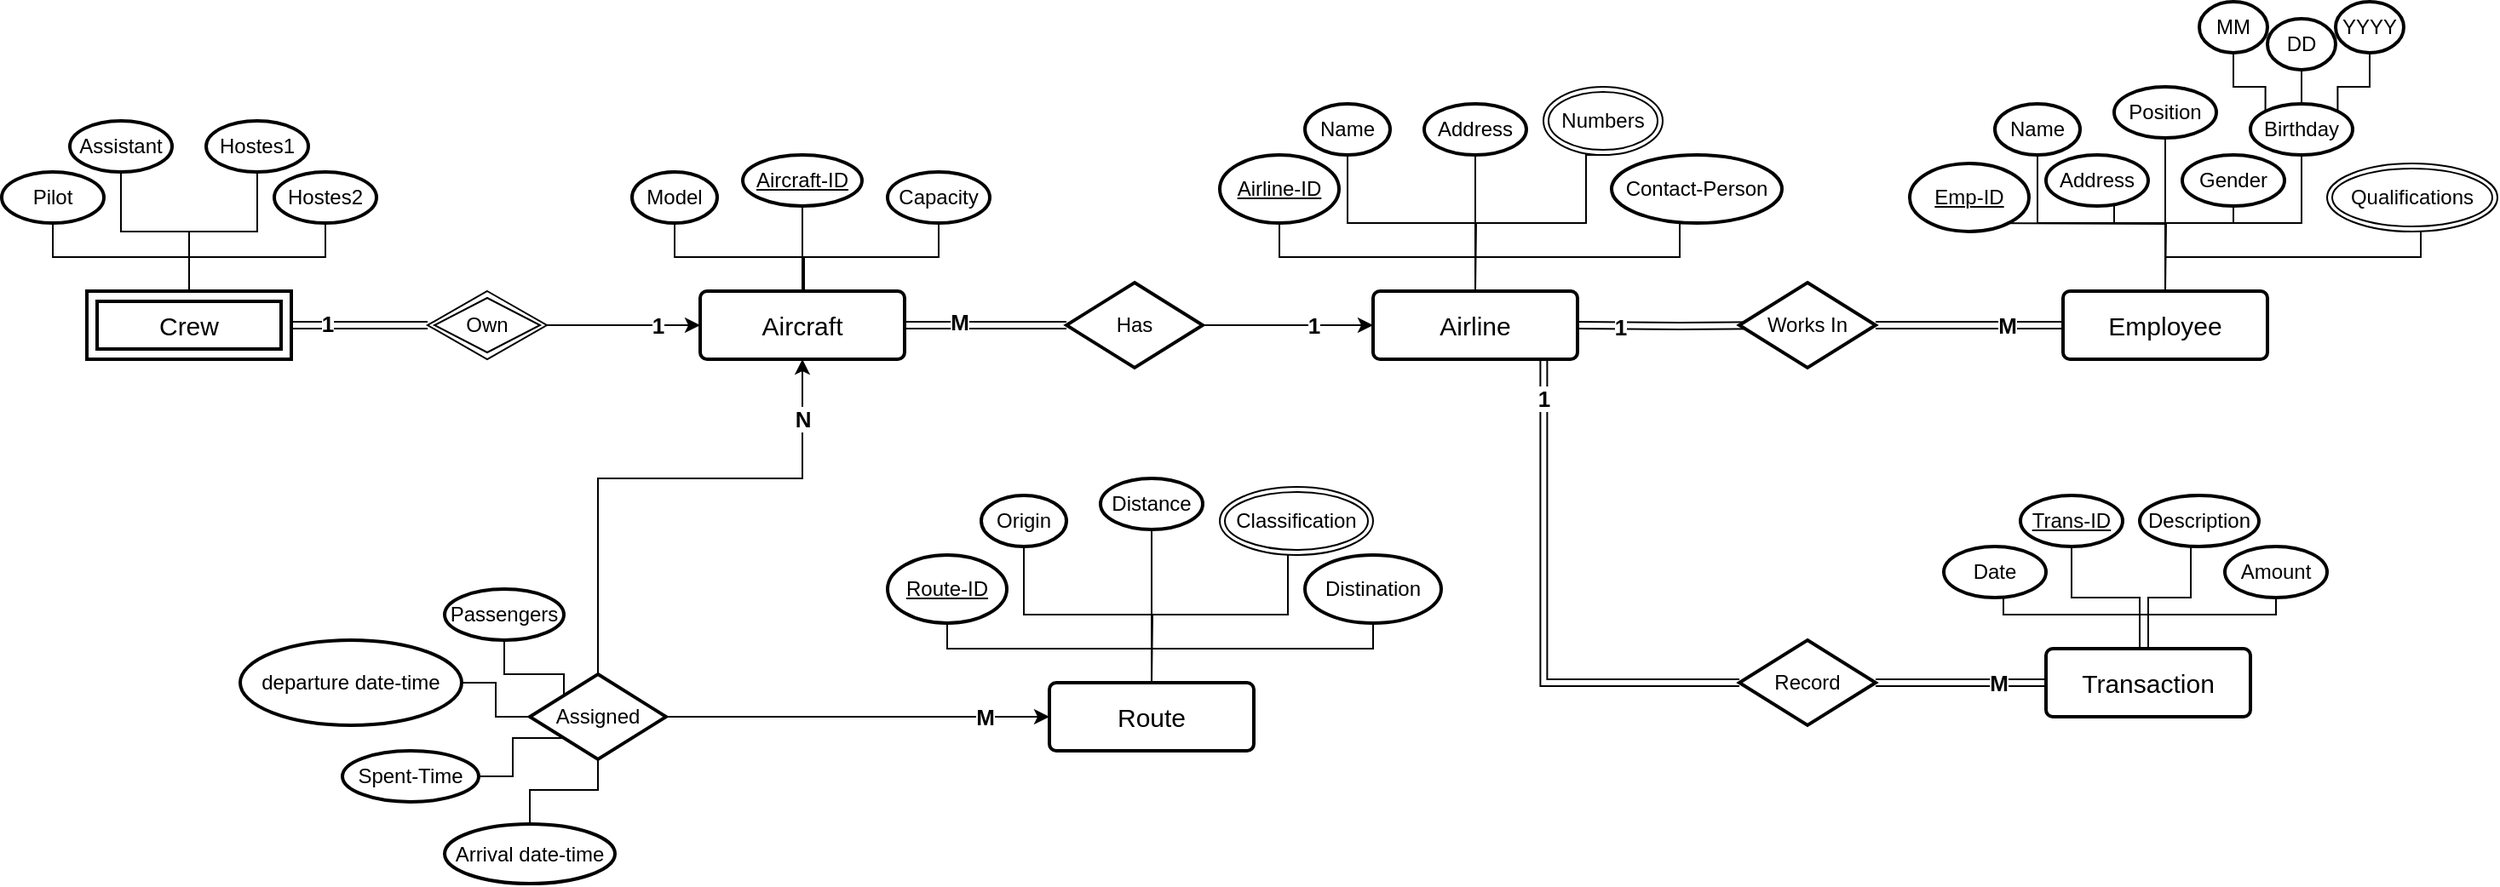 <mxfile version="27.0.9">
  <diagram name="Page-1" id="5sTz30wpBOryBaA_3mz-">
    <mxGraphModel dx="3030" dy="1428" grid="1" gridSize="10" guides="1" tooltips="1" connect="1" arrows="1" fold="1" page="1" pageScale="1" pageWidth="850" pageHeight="1100" math="0" shadow="0">
      <root>
        <mxCell id="0" />
        <mxCell id="1" parent="0" />
        <mxCell id="8rLd1wxn6OlxTt_jbVe9-2" value="&lt;font style=&quot;font-size: 15px;&quot;&gt;Airline&lt;/font&gt;" style="rounded=1;arcSize=10;whiteSpace=wrap;html=1;align=center;strokeWidth=2;" parent="1" vertex="1">
          <mxGeometry x="245" y="220" width="120" height="40" as="geometry" />
        </mxCell>
        <mxCell id="8rLd1wxn6OlxTt_jbVe9-12" style="edgeStyle=orthogonalEdgeStyle;rounded=0;orthogonalLoop=1;jettySize=auto;html=1;entryX=0.5;entryY=0;entryDx=0;entryDy=0;endArrow=none;startFill=0;exitX=0.5;exitY=1;exitDx=0;exitDy=0;" parent="1" source="8rLd1wxn6OlxTt_jbVe9-11" target="8rLd1wxn6OlxTt_jbVe9-2" edge="1">
          <mxGeometry relative="1" as="geometry" />
        </mxCell>
        <mxCell id="8rLd1wxn6OlxTt_jbVe9-11" value="&lt;u&gt;Airline-ID&lt;/u&gt;" style="ellipse;whiteSpace=wrap;html=1;align=center;strokeWidth=2;" parent="1" vertex="1">
          <mxGeometry x="155" y="140" width="70" height="40" as="geometry" />
        </mxCell>
        <mxCell id="8rLd1wxn6OlxTt_jbVe9-14" style="edgeStyle=orthogonalEdgeStyle;rounded=0;orthogonalLoop=1;jettySize=auto;html=1;endArrow=none;startFill=0;exitX=0.5;exitY=1;exitDx=0;exitDy=0;" parent="1" source="8rLd1wxn6OlxTt_jbVe9-13" edge="1">
          <mxGeometry relative="1" as="geometry">
            <mxPoint x="305.0" y="220" as="targetPoint" />
          </mxGeometry>
        </mxCell>
        <mxCell id="8rLd1wxn6OlxTt_jbVe9-13" value="Name" style="ellipse;whiteSpace=wrap;html=1;align=center;strokeWidth=2;" parent="1" vertex="1">
          <mxGeometry x="205" y="110" width="50" height="30" as="geometry" />
        </mxCell>
        <mxCell id="8rLd1wxn6OlxTt_jbVe9-17" style="edgeStyle=orthogonalEdgeStyle;rounded=0;orthogonalLoop=1;jettySize=auto;html=1;entryX=0.5;entryY=0;entryDx=0;entryDy=0;endArrow=none;startFill=0;" parent="1" source="8rLd1wxn6OlxTt_jbVe9-16" target="8rLd1wxn6OlxTt_jbVe9-2" edge="1">
          <mxGeometry relative="1" as="geometry" />
        </mxCell>
        <mxCell id="8rLd1wxn6OlxTt_jbVe9-16" value="Address" style="ellipse;whiteSpace=wrap;html=1;align=center;strokeWidth=2;" parent="1" vertex="1">
          <mxGeometry x="275" y="110" width="60" height="30" as="geometry" />
        </mxCell>
        <mxCell id="8rLd1wxn6OlxTt_jbVe9-19" style="edgeStyle=orthogonalEdgeStyle;rounded=0;orthogonalLoop=1;jettySize=auto;html=1;endArrow=none;startFill=0;exitX=0.5;exitY=1;exitDx=0;exitDy=0;" parent="1" source="8rLd1wxn6OlxTt_jbVe9-18" target="8rLd1wxn6OlxTt_jbVe9-2" edge="1">
          <mxGeometry relative="1" as="geometry">
            <Array as="points">
              <mxPoint x="425" y="200" />
              <mxPoint x="305" y="200" />
            </Array>
          </mxGeometry>
        </mxCell>
        <mxCell id="8rLd1wxn6OlxTt_jbVe9-18" value="Contact-Person" style="ellipse;whiteSpace=wrap;html=1;align=center;strokeWidth=2;" parent="1" vertex="1">
          <mxGeometry x="385" y="140" width="100" height="40" as="geometry" />
        </mxCell>
        <mxCell id="8rLd1wxn6OlxTt_jbVe9-21" style="edgeStyle=orthogonalEdgeStyle;rounded=0;orthogonalLoop=1;jettySize=auto;html=1;entryX=0.5;entryY=0;entryDx=0;entryDy=0;endArrow=none;startFill=0;exitX=0.5;exitY=1;exitDx=0;exitDy=0;" parent="1" source="8rLd1wxn6OlxTt_jbVe9-22" target="8rLd1wxn6OlxTt_jbVe9-2" edge="1">
          <mxGeometry relative="1" as="geometry">
            <mxPoint x="365.0" y="137" as="sourcePoint" />
            <Array as="points">
              <mxPoint x="370" y="180" />
              <mxPoint x="305" y="180" />
            </Array>
          </mxGeometry>
        </mxCell>
        <mxCell id="8rLd1wxn6OlxTt_jbVe9-22" value="Numbers" style="ellipse;shape=doubleEllipse;margin=3;whiteSpace=wrap;html=1;align=center;" parent="1" vertex="1">
          <mxGeometry x="345" y="100" width="70" height="40" as="geometry" />
        </mxCell>
        <mxCell id="8rLd1wxn6OlxTt_jbVe9-23" value="&lt;font style=&quot;font-size: 15px;&quot;&gt;Employee&lt;/font&gt;" style="rounded=1;arcSize=10;whiteSpace=wrap;html=1;align=center;strokeWidth=2;" parent="1" vertex="1">
          <mxGeometry x="650" y="220" width="120" height="40" as="geometry" />
        </mxCell>
        <mxCell id="8rLd1wxn6OlxTt_jbVe9-24" style="edgeStyle=orthogonalEdgeStyle;rounded=0;orthogonalLoop=1;jettySize=auto;html=1;entryX=0.5;entryY=0;entryDx=0;entryDy=0;endArrow=none;startFill=0;exitX=0.5;exitY=1;exitDx=0;exitDy=0;" parent="1" target="8rLd1wxn6OlxTt_jbVe9-23" edge="1">
          <mxGeometry relative="1" as="geometry">
            <mxPoint x="595" y="180" as="sourcePoint" />
          </mxGeometry>
        </mxCell>
        <mxCell id="8rLd1wxn6OlxTt_jbVe9-25" value="&lt;u&gt;Emp-ID&lt;/u&gt;" style="ellipse;whiteSpace=wrap;html=1;align=center;strokeWidth=2;" parent="1" vertex="1">
          <mxGeometry x="560" y="145" width="70" height="40" as="geometry" />
        </mxCell>
        <mxCell id="8rLd1wxn6OlxTt_jbVe9-26" style="edgeStyle=orthogonalEdgeStyle;rounded=0;orthogonalLoop=1;jettySize=auto;html=1;endArrow=none;startFill=0;exitX=0.5;exitY=1;exitDx=0;exitDy=0;" parent="1" source="8rLd1wxn6OlxTt_jbVe9-27" edge="1">
          <mxGeometry relative="1" as="geometry">
            <mxPoint x="710.0" y="220" as="targetPoint" />
          </mxGeometry>
        </mxCell>
        <mxCell id="8rLd1wxn6OlxTt_jbVe9-27" value="Name" style="ellipse;whiteSpace=wrap;html=1;align=center;strokeWidth=2;" parent="1" vertex="1">
          <mxGeometry x="610" y="110" width="50" height="30" as="geometry" />
        </mxCell>
        <mxCell id="8rLd1wxn6OlxTt_jbVe9-28" style="edgeStyle=orthogonalEdgeStyle;rounded=0;orthogonalLoop=1;jettySize=auto;html=1;entryX=0.5;entryY=0;entryDx=0;entryDy=0;endArrow=none;startFill=0;" parent="1" source="8rLd1wxn6OlxTt_jbVe9-29" target="8rLd1wxn6OlxTt_jbVe9-23" edge="1">
          <mxGeometry relative="1" as="geometry">
            <Array as="points">
              <mxPoint x="680" y="180" />
              <mxPoint x="710" y="180" />
            </Array>
          </mxGeometry>
        </mxCell>
        <mxCell id="8rLd1wxn6OlxTt_jbVe9-29" value="Address" style="ellipse;whiteSpace=wrap;html=1;align=center;strokeWidth=2;" parent="1" vertex="1">
          <mxGeometry x="640" y="140" width="60" height="30" as="geometry" />
        </mxCell>
        <mxCell id="8rLd1wxn6OlxTt_jbVe9-30" style="edgeStyle=orthogonalEdgeStyle;rounded=0;orthogonalLoop=1;jettySize=auto;html=1;endArrow=none;startFill=0;exitX=0.5;exitY=1;exitDx=0;exitDy=0;" parent="1" target="8rLd1wxn6OlxTt_jbVe9-23" edge="1">
          <mxGeometry relative="1" as="geometry">
            <Array as="points">
              <mxPoint x="860" y="200" />
              <mxPoint x="710" y="200" />
            </Array>
            <mxPoint x="850" y="180" as="sourcePoint" />
          </mxGeometry>
        </mxCell>
        <mxCell id="8rLd1wxn6OlxTt_jbVe9-32" style="edgeStyle=orthogonalEdgeStyle;rounded=0;orthogonalLoop=1;jettySize=auto;html=1;entryX=0.5;entryY=0;entryDx=0;entryDy=0;endArrow=none;startFill=0;exitX=0.5;exitY=1;exitDx=0;exitDy=0;" parent="1" source="8rLd1wxn6OlxTt_jbVe9-39" target="8rLd1wxn6OlxTt_jbVe9-23" edge="1">
          <mxGeometry relative="1" as="geometry">
            <mxPoint x="805" y="140" as="sourcePoint" />
            <Array as="points">
              <mxPoint x="790" y="180" />
              <mxPoint x="710" y="180" />
            </Array>
          </mxGeometry>
        </mxCell>
        <mxCell id="8rLd1wxn6OlxTt_jbVe9-38" style="edgeStyle=orthogonalEdgeStyle;rounded=0;orthogonalLoop=1;jettySize=auto;html=1;entryX=0.5;entryY=0;entryDx=0;entryDy=0;endArrow=none;startFill=0;" parent="1" source="8rLd1wxn6OlxTt_jbVe9-36" target="8rLd1wxn6OlxTt_jbVe9-23" edge="1">
          <mxGeometry relative="1" as="geometry">
            <Array as="points">
              <mxPoint x="750" y="180" />
              <mxPoint x="710" y="180" />
            </Array>
          </mxGeometry>
        </mxCell>
        <mxCell id="8rLd1wxn6OlxTt_jbVe9-36" value="Gender" style="ellipse;whiteSpace=wrap;html=1;align=center;strokeWidth=2;" parent="1" vertex="1">
          <mxGeometry x="720" y="140" width="60" height="30" as="geometry" />
        </mxCell>
        <mxCell id="8rLd1wxn6OlxTt_jbVe9-39" value="Birthday" style="ellipse;whiteSpace=wrap;html=1;align=center;strokeWidth=2;" parent="1" vertex="1">
          <mxGeometry x="760" y="110" width="60" height="30" as="geometry" />
        </mxCell>
        <mxCell id="8rLd1wxn6OlxTt_jbVe9-41" style="edgeStyle=orthogonalEdgeStyle;rounded=0;orthogonalLoop=1;jettySize=auto;html=1;entryX=0.5;entryY=0;entryDx=0;entryDy=0;endArrow=none;startFill=0;" parent="1" source="8rLd1wxn6OlxTt_jbVe9-40" target="8rLd1wxn6OlxTt_jbVe9-23" edge="1">
          <mxGeometry relative="1" as="geometry" />
        </mxCell>
        <mxCell id="8rLd1wxn6OlxTt_jbVe9-40" value="Position" style="ellipse;whiteSpace=wrap;html=1;align=center;strokeWidth=2;" parent="1" vertex="1">
          <mxGeometry x="680" y="100" width="60" height="30" as="geometry" />
        </mxCell>
        <mxCell id="8rLd1wxn6OlxTt_jbVe9-48" style="edgeStyle=orthogonalEdgeStyle;rounded=0;orthogonalLoop=1;jettySize=auto;html=1;endArrow=none;startFill=0;entryX=0.5;entryY=0;entryDx=0;entryDy=0;" parent="1" source="8rLd1wxn6OlxTt_jbVe9-43" target="8rLd1wxn6OlxTt_jbVe9-39" edge="1">
          <mxGeometry relative="1" as="geometry">
            <mxPoint x="790" y="100" as="targetPoint" />
          </mxGeometry>
        </mxCell>
        <mxCell id="8rLd1wxn6OlxTt_jbVe9-43" value="DD" style="ellipse;whiteSpace=wrap;html=1;align=center;strokeWidth=2;" parent="1" vertex="1">
          <mxGeometry x="770" y="60" width="40" height="30" as="geometry" />
        </mxCell>
        <mxCell id="8rLd1wxn6OlxTt_jbVe9-47" style="edgeStyle=orthogonalEdgeStyle;rounded=0;orthogonalLoop=1;jettySize=auto;html=1;entryX=0;entryY=0;entryDx=0;entryDy=0;endArrow=none;startFill=0;" parent="1" source="8rLd1wxn6OlxTt_jbVe9-44" target="8rLd1wxn6OlxTt_jbVe9-39" edge="1">
          <mxGeometry relative="1" as="geometry" />
        </mxCell>
        <mxCell id="8rLd1wxn6OlxTt_jbVe9-44" value="MM" style="ellipse;whiteSpace=wrap;html=1;align=center;strokeWidth=2;" parent="1" vertex="1">
          <mxGeometry x="730" y="50" width="40" height="30" as="geometry" />
        </mxCell>
        <mxCell id="8rLd1wxn6OlxTt_jbVe9-49" style="edgeStyle=orthogonalEdgeStyle;rounded=0;orthogonalLoop=1;jettySize=auto;html=1;entryX=1;entryY=0;entryDx=0;entryDy=0;endArrow=none;startFill=0;" parent="1" source="8rLd1wxn6OlxTt_jbVe9-45" target="8rLd1wxn6OlxTt_jbVe9-39" edge="1">
          <mxGeometry relative="1" as="geometry" />
        </mxCell>
        <mxCell id="8rLd1wxn6OlxTt_jbVe9-45" value="YYYY" style="ellipse;whiteSpace=wrap;html=1;align=center;strokeWidth=2;" parent="1" vertex="1">
          <mxGeometry x="810" y="50" width="40" height="30" as="geometry" />
        </mxCell>
        <mxCell id="8rLd1wxn6OlxTt_jbVe9-50" value="&lt;font style=&quot;font-size: 15px;&quot;&gt;Aircraft&lt;/font&gt;" style="rounded=1;arcSize=10;whiteSpace=wrap;html=1;align=center;strokeWidth=2;" parent="1" vertex="1">
          <mxGeometry x="-150" y="220" width="120" height="40" as="geometry" />
        </mxCell>
        <mxCell id="8rLd1wxn6OlxTt_jbVe9-53" style="edgeStyle=orthogonalEdgeStyle;rounded=0;orthogonalLoop=1;jettySize=auto;html=1;endArrow=none;startFill=0;exitX=0.5;exitY=1;exitDx=0;exitDy=0;" parent="1" source="8rLd1wxn6OlxTt_jbVe9-54" edge="1">
          <mxGeometry relative="1" as="geometry">
            <mxPoint x="-90.0" y="220" as="targetPoint" />
            <Array as="points">
              <mxPoint x="-165" y="200" />
              <mxPoint x="-89" y="200" />
              <mxPoint x="-89" y="220" />
            </Array>
          </mxGeometry>
        </mxCell>
        <mxCell id="8rLd1wxn6OlxTt_jbVe9-54" value="Model" style="ellipse;whiteSpace=wrap;html=1;align=center;strokeWidth=2;" parent="1" vertex="1">
          <mxGeometry x="-190" y="150" width="50" height="30" as="geometry" />
        </mxCell>
        <mxCell id="8rLd1wxn6OlxTt_jbVe9-55" style="edgeStyle=orthogonalEdgeStyle;rounded=0;orthogonalLoop=1;jettySize=auto;html=1;entryX=0.5;entryY=0;entryDx=0;entryDy=0;endArrow=none;startFill=0;" parent="1" source="8rLd1wxn6OlxTt_jbVe9-56" target="8rLd1wxn6OlxTt_jbVe9-50" edge="1">
          <mxGeometry relative="1" as="geometry" />
        </mxCell>
        <mxCell id="8rLd1wxn6OlxTt_jbVe9-56" value="&lt;u&gt;Aircraft-ID&lt;/u&gt;" style="ellipse;whiteSpace=wrap;html=1;align=center;strokeWidth=2;" parent="1" vertex="1">
          <mxGeometry x="-125" y="140" width="70" height="30" as="geometry" />
        </mxCell>
        <mxCell id="8rLd1wxn6OlxTt_jbVe9-62" style="edgeStyle=orthogonalEdgeStyle;rounded=0;orthogonalLoop=1;jettySize=auto;html=1;entryX=0.5;entryY=0;entryDx=0;entryDy=0;endArrow=none;startFill=0;" parent="1" source="8rLd1wxn6OlxTt_jbVe9-61" target="8rLd1wxn6OlxTt_jbVe9-50" edge="1">
          <mxGeometry relative="1" as="geometry" />
        </mxCell>
        <mxCell id="8rLd1wxn6OlxTt_jbVe9-61" value="Capacity" style="ellipse;whiteSpace=wrap;html=1;align=center;strokeWidth=2;" parent="1" vertex="1">
          <mxGeometry x="-40" y="150" width="60" height="30" as="geometry" />
        </mxCell>
        <mxCell id="8rLd1wxn6OlxTt_jbVe9-63" value="&lt;font style=&quot;font-size: 15px;&quot;&gt;Route&lt;/font&gt;" style="rounded=1;arcSize=10;whiteSpace=wrap;html=1;align=center;strokeWidth=2;" parent="1" vertex="1">
          <mxGeometry x="55" y="450" width="120" height="40" as="geometry" />
        </mxCell>
        <mxCell id="8rLd1wxn6OlxTt_jbVe9-64" style="edgeStyle=orthogonalEdgeStyle;rounded=0;orthogonalLoop=1;jettySize=auto;html=1;entryX=0.5;entryY=0;entryDx=0;entryDy=0;endArrow=none;startFill=0;exitX=0.5;exitY=1;exitDx=0;exitDy=0;" parent="1" source="8rLd1wxn6OlxTt_jbVe9-65" target="8rLd1wxn6OlxTt_jbVe9-63" edge="1">
          <mxGeometry relative="1" as="geometry">
            <Array as="points">
              <mxPoint x="-5" y="430" />
              <mxPoint x="115" y="430" />
            </Array>
          </mxGeometry>
        </mxCell>
        <mxCell id="8rLd1wxn6OlxTt_jbVe9-65" value="&lt;u&gt;Route-ID&lt;/u&gt;" style="ellipse;whiteSpace=wrap;html=1;align=center;strokeWidth=2;" parent="1" vertex="1">
          <mxGeometry x="-40" y="375" width="70" height="40" as="geometry" />
        </mxCell>
        <mxCell id="8rLd1wxn6OlxTt_jbVe9-66" style="edgeStyle=orthogonalEdgeStyle;rounded=0;orthogonalLoop=1;jettySize=auto;html=1;endArrow=none;startFill=0;exitX=0.5;exitY=1;exitDx=0;exitDy=0;" parent="1" source="8rLd1wxn6OlxTt_jbVe9-67" edge="1">
          <mxGeometry relative="1" as="geometry">
            <mxPoint x="115.0" y="450" as="targetPoint" />
          </mxGeometry>
        </mxCell>
        <mxCell id="8rLd1wxn6OlxTt_jbVe9-67" value="Origin" style="ellipse;whiteSpace=wrap;html=1;align=center;strokeWidth=2;" parent="1" vertex="1">
          <mxGeometry x="15" y="340" width="50" height="30" as="geometry" />
        </mxCell>
        <mxCell id="8rLd1wxn6OlxTt_jbVe9-70" style="edgeStyle=orthogonalEdgeStyle;rounded=0;orthogonalLoop=1;jettySize=auto;html=1;endArrow=none;startFill=0;exitX=0.5;exitY=1;exitDx=0;exitDy=0;" parent="1" source="8rLd1wxn6OlxTt_jbVe9-71" target="8rLd1wxn6OlxTt_jbVe9-63" edge="1">
          <mxGeometry relative="1" as="geometry">
            <Array as="points">
              <mxPoint x="245" y="430" />
              <mxPoint x="115" y="430" />
            </Array>
          </mxGeometry>
        </mxCell>
        <mxCell id="8rLd1wxn6OlxTt_jbVe9-71" value="Distination" style="ellipse;whiteSpace=wrap;html=1;align=center;strokeWidth=2;" parent="1" vertex="1">
          <mxGeometry x="205" y="375" width="80" height="40" as="geometry" />
        </mxCell>
        <mxCell id="8rLd1wxn6OlxTt_jbVe9-72" style="edgeStyle=orthogonalEdgeStyle;rounded=0;orthogonalLoop=1;jettySize=auto;html=1;entryX=0.5;entryY=0;entryDx=0;entryDy=0;endArrow=none;startFill=0;exitX=0.5;exitY=1;exitDx=0;exitDy=0;" parent="1" source="8rLd1wxn6OlxTt_jbVe9-84" target="8rLd1wxn6OlxTt_jbVe9-63" edge="1">
          <mxGeometry relative="1" as="geometry">
            <mxPoint x="195" y="370" as="sourcePoint" />
            <Array as="points">
              <mxPoint x="195" y="365" />
              <mxPoint x="195" y="410" />
              <mxPoint x="115" y="410" />
            </Array>
          </mxGeometry>
        </mxCell>
        <mxCell id="8rLd1wxn6OlxTt_jbVe9-76" style="edgeStyle=orthogonalEdgeStyle;rounded=0;orthogonalLoop=1;jettySize=auto;html=1;entryX=0.5;entryY=0;entryDx=0;entryDy=0;endArrow=none;startFill=0;" parent="1" source="8rLd1wxn6OlxTt_jbVe9-77" target="8rLd1wxn6OlxTt_jbVe9-63" edge="1">
          <mxGeometry relative="1" as="geometry" />
        </mxCell>
        <mxCell id="8rLd1wxn6OlxTt_jbVe9-77" value="Distance" style="ellipse;whiteSpace=wrap;html=1;align=center;strokeWidth=2;" parent="1" vertex="1">
          <mxGeometry x="85" y="330" width="60" height="30" as="geometry" />
        </mxCell>
        <mxCell id="8rLd1wxn6OlxTt_jbVe9-84" value="Classification" style="ellipse;shape=doubleEllipse;margin=3;whiteSpace=wrap;html=1;align=center;" parent="1" vertex="1">
          <mxGeometry x="155" y="335" width="90" height="40" as="geometry" />
        </mxCell>
        <mxCell id="8rLd1wxn6OlxTt_jbVe9-85" value="&lt;font style=&quot;font-size: 15px;&quot;&gt;Crew&lt;/font&gt;" style="shape=ext;margin=3;double=1;whiteSpace=wrap;html=1;align=center;strokeWidth=2;" parent="1" vertex="1">
          <mxGeometry x="-510" y="220" width="120" height="40" as="geometry" />
        </mxCell>
        <mxCell id="8rLd1wxn6OlxTt_jbVe9-87" style="edgeStyle=orthogonalEdgeStyle;rounded=0;orthogonalLoop=1;jettySize=auto;html=1;endArrow=none;startFill=0;" parent="1" source="8rLd1wxn6OlxTt_jbVe9-86" target="8rLd1wxn6OlxTt_jbVe9-85" edge="1">
          <mxGeometry relative="1" as="geometry" />
        </mxCell>
        <mxCell id="8rLd1wxn6OlxTt_jbVe9-86" value="Pilot" style="ellipse;whiteSpace=wrap;html=1;align=center;strokeWidth=2;" parent="1" vertex="1">
          <mxGeometry x="-560" y="150" width="60" height="30" as="geometry" />
        </mxCell>
        <mxCell id="8rLd1wxn6OlxTt_jbVe9-94" style="edgeStyle=orthogonalEdgeStyle;rounded=0;orthogonalLoop=1;jettySize=auto;html=1;entryX=0.5;entryY=0;entryDx=0;entryDy=0;endArrow=none;endFill=1;startFill=0;" parent="1" source="8rLd1wxn6OlxTt_jbVe9-88" target="8rLd1wxn6OlxTt_jbVe9-85" edge="1">
          <mxGeometry relative="1" as="geometry">
            <Array as="points">
              <mxPoint x="-490" y="185" />
              <mxPoint x="-450" y="185" />
            </Array>
          </mxGeometry>
        </mxCell>
        <mxCell id="8rLd1wxn6OlxTt_jbVe9-88" value="Assistant" style="ellipse;whiteSpace=wrap;html=1;align=center;strokeWidth=2;" parent="1" vertex="1">
          <mxGeometry x="-520" y="120" width="60" height="30" as="geometry" />
        </mxCell>
        <mxCell id="8rLd1wxn6OlxTt_jbVe9-91" style="edgeStyle=orthogonalEdgeStyle;rounded=0;orthogonalLoop=1;jettySize=auto;html=1;endArrow=none;startFill=0;exitX=0.5;exitY=1;exitDx=0;exitDy=0;" parent="1" source="8rLd1wxn6OlxTt_jbVe9-90" target="8rLd1wxn6OlxTt_jbVe9-85" edge="1">
          <mxGeometry relative="1" as="geometry">
            <Array as="points">
              <mxPoint x="-370" y="200" />
              <mxPoint x="-450" y="200" />
            </Array>
          </mxGeometry>
        </mxCell>
        <mxCell id="8rLd1wxn6OlxTt_jbVe9-90" value="Hostes2" style="ellipse;whiteSpace=wrap;html=1;align=center;strokeWidth=2;" parent="1" vertex="1">
          <mxGeometry x="-400" y="150" width="60" height="30" as="geometry" />
        </mxCell>
        <mxCell id="8rLd1wxn6OlxTt_jbVe9-93" style="edgeStyle=orthogonalEdgeStyle;rounded=0;orthogonalLoop=1;jettySize=auto;html=1;entryX=0.5;entryY=0;entryDx=0;entryDy=0;endArrow=none;startFill=0;" parent="1" source="8rLd1wxn6OlxTt_jbVe9-92" target="8rLd1wxn6OlxTt_jbVe9-85" edge="1">
          <mxGeometry relative="1" as="geometry" />
        </mxCell>
        <mxCell id="8rLd1wxn6OlxTt_jbVe9-92" value="Hostes1" style="ellipse;whiteSpace=wrap;html=1;align=center;strokeWidth=2;" parent="1" vertex="1">
          <mxGeometry x="-440" y="120" width="60" height="30" as="geometry" />
        </mxCell>
        <mxCell id="8rLd1wxn6OlxTt_jbVe9-96" style="edgeStyle=orthogonalEdgeStyle;rounded=0;orthogonalLoop=1;jettySize=auto;html=1;endArrow=none;startFill=0;exitX=0.5;exitY=1;exitDx=0;exitDy=0;" parent="1" source="8rLd1wxn6OlxTt_jbVe9-97" edge="1">
          <mxGeometry relative="1" as="geometry">
            <mxPoint x="695.0" y="410" as="targetPoint" />
            <Array as="points">
              <mxPoint x="615" y="410" />
            </Array>
          </mxGeometry>
        </mxCell>
        <mxCell id="8rLd1wxn6OlxTt_jbVe9-97" value="Date" style="ellipse;whiteSpace=wrap;html=1;align=center;strokeWidth=2;" parent="1" vertex="1">
          <mxGeometry x="580" y="370" width="60" height="30" as="geometry" />
        </mxCell>
        <mxCell id="8rLd1wxn6OlxTt_jbVe9-98" style="edgeStyle=orthogonalEdgeStyle;rounded=0;orthogonalLoop=1;jettySize=auto;html=1;entryX=0.5;entryY=0;entryDx=0;entryDy=0;endArrow=none;endFill=1;startFill=0;" parent="1" source="8rLd1wxn6OlxTt_jbVe9-99" edge="1">
          <mxGeometry relative="1" as="geometry">
            <Array as="points">
              <mxPoint x="655" y="400" />
              <mxPoint x="695" y="400" />
            </Array>
            <mxPoint x="695" y="410" as="targetPoint" />
          </mxGeometry>
        </mxCell>
        <mxCell id="8rLd1wxn6OlxTt_jbVe9-99" value="&lt;u&gt;Trans-ID&lt;/u&gt;" style="ellipse;whiteSpace=wrap;html=1;align=center;strokeWidth=2;" parent="1" vertex="1">
          <mxGeometry x="625" y="340" width="60" height="30" as="geometry" />
        </mxCell>
        <mxCell id="8rLd1wxn6OlxTt_jbVe9-100" style="edgeStyle=orthogonalEdgeStyle;rounded=0;orthogonalLoop=1;jettySize=auto;html=1;endArrow=none;startFill=0;exitX=0.5;exitY=1;exitDx=0;exitDy=0;entryX=0.5;entryY=0;entryDx=0;entryDy=0;" parent="1" source="8rLd1wxn6OlxTt_jbVe9-101" target="8rLd1wxn6OlxTt_jbVe9-104" edge="1">
          <mxGeometry relative="1" as="geometry">
            <Array as="points">
              <mxPoint x="775" y="410" />
              <mxPoint x="695" y="410" />
              <mxPoint x="695" y="430" />
            </Array>
            <mxPoint x="695.0" y="410" as="targetPoint" />
          </mxGeometry>
        </mxCell>
        <mxCell id="8rLd1wxn6OlxTt_jbVe9-101" value="Amount" style="ellipse;whiteSpace=wrap;html=1;align=center;strokeWidth=2;" parent="1" vertex="1">
          <mxGeometry x="745" y="370" width="60" height="30" as="geometry" />
        </mxCell>
        <mxCell id="8rLd1wxn6OlxTt_jbVe9-102" style="edgeStyle=orthogonalEdgeStyle;rounded=0;orthogonalLoop=1;jettySize=auto;html=1;entryX=0.5;entryY=0;entryDx=0;entryDy=0;endArrow=none;startFill=0;exitX=0.5;exitY=1;exitDx=0;exitDy=0;" parent="1" source="8rLd1wxn6OlxTt_jbVe9-103" target="8rLd1wxn6OlxTt_jbVe9-104" edge="1">
          <mxGeometry relative="1" as="geometry">
            <mxPoint x="695" y="410" as="targetPoint" />
            <Array as="points">
              <mxPoint x="725" y="400" />
              <mxPoint x="700" y="400" />
            </Array>
          </mxGeometry>
        </mxCell>
        <mxCell id="8rLd1wxn6OlxTt_jbVe9-103" value="Description" style="ellipse;whiteSpace=wrap;html=1;align=center;strokeWidth=2;" parent="1" vertex="1">
          <mxGeometry x="695" y="340" width="70" height="30" as="geometry" />
        </mxCell>
        <mxCell id="8rLd1wxn6OlxTt_jbVe9-104" value="&lt;font style=&quot;font-size: 15px;&quot;&gt;Transaction&lt;/font&gt;" style="rounded=1;arcSize=10;whiteSpace=wrap;html=1;align=center;strokeWidth=2;" parent="1" vertex="1">
          <mxGeometry x="640" y="430" width="120" height="40" as="geometry" />
        </mxCell>
        <mxCell id="8rLd1wxn6OlxTt_jbVe9-106" style="edgeStyle=orthogonalEdgeStyle;rounded=0;orthogonalLoop=1;jettySize=auto;html=1;entryX=0;entryY=0.5;entryDx=0;entryDy=0;exitX=1;exitY=0.5;exitDx=0;exitDy=0;" parent="1" source="8rLd1wxn6OlxTt_jbVe9-105" target="8rLd1wxn6OlxTt_jbVe9-2" edge="1">
          <mxGeometry relative="1" as="geometry">
            <mxPoint x="155" y="240" as="sourcePoint" />
          </mxGeometry>
        </mxCell>
        <mxCell id="8rLd1wxn6OlxTt_jbVe9-109" value="&lt;font style=&quot;font-size: 13px;&quot;&gt;&lt;b&gt;1&lt;/b&gt;&lt;/font&gt;" style="edgeLabel;html=1;align=center;verticalAlign=middle;resizable=0;points=[];" parent="8rLd1wxn6OlxTt_jbVe9-106" vertex="1" connectable="0">
          <mxGeometry x="0.289" relative="1" as="geometry">
            <mxPoint as="offset" />
          </mxGeometry>
        </mxCell>
        <mxCell id="8rLd1wxn6OlxTt_jbVe9-107" style="edgeStyle=orthogonalEdgeStyle;rounded=0;orthogonalLoop=1;jettySize=auto;html=1;entryX=1;entryY=0.5;entryDx=0;entryDy=0;shape=link;" parent="1" source="8rLd1wxn6OlxTt_jbVe9-105" target="8rLd1wxn6OlxTt_jbVe9-50" edge="1">
          <mxGeometry relative="1" as="geometry" />
        </mxCell>
        <mxCell id="8rLd1wxn6OlxTt_jbVe9-108" value="&lt;font style=&quot;font-size: 13px;&quot;&gt;&lt;b&gt;M&lt;/b&gt;&lt;/font&gt;" style="edgeLabel;html=1;align=center;verticalAlign=middle;resizable=0;points=[];" parent="8rLd1wxn6OlxTt_jbVe9-107" vertex="1" connectable="0">
          <mxGeometry x="0.342" y="-2" relative="1" as="geometry">
            <mxPoint as="offset" />
          </mxGeometry>
        </mxCell>
        <mxCell id="8rLd1wxn6OlxTt_jbVe9-105" value="Has" style="shape=rhombus;perimeter=rhombusPerimeter;whiteSpace=wrap;html=1;align=center;strokeWidth=2;" parent="1" vertex="1">
          <mxGeometry x="65" y="215" width="80" height="50" as="geometry" />
        </mxCell>
        <mxCell id="8rLd1wxn6OlxTt_jbVe9-114" style="edgeStyle=orthogonalEdgeStyle;rounded=0;orthogonalLoop=1;jettySize=auto;html=1;entryX=1;entryY=0.5;entryDx=0;entryDy=0;shape=link;" parent="1" target="8rLd1wxn6OlxTt_jbVe9-2" edge="1">
          <mxGeometry relative="1" as="geometry">
            <mxPoint x="485" y="240" as="sourcePoint" />
          </mxGeometry>
        </mxCell>
        <mxCell id="8rLd1wxn6OlxTt_jbVe9-117" value="&lt;font style=&quot;font-size: 13px;&quot;&gt;&lt;b&gt;1&lt;/b&gt;&lt;/font&gt;" style="edgeLabel;html=1;align=center;verticalAlign=middle;resizable=0;points=[];" parent="8rLd1wxn6OlxTt_jbVe9-114" vertex="1" connectable="0">
          <mxGeometry x="0.589" y="1" relative="1" as="geometry">
            <mxPoint as="offset" />
          </mxGeometry>
        </mxCell>
        <mxCell id="8rLd1wxn6OlxTt_jbVe9-115" style="edgeStyle=orthogonalEdgeStyle;rounded=0;orthogonalLoop=1;jettySize=auto;html=1;entryX=0;entryY=0.5;entryDx=0;entryDy=0;shape=link;" parent="1" source="8rLd1wxn6OlxTt_jbVe9-110" target="8rLd1wxn6OlxTt_jbVe9-23" edge="1">
          <mxGeometry relative="1" as="geometry" />
        </mxCell>
        <mxCell id="8rLd1wxn6OlxTt_jbVe9-118" value="&lt;font style=&quot;font-size: 13px;&quot;&gt;&lt;b&gt;M&lt;/b&gt;&lt;/font&gt;" style="edgeLabel;html=1;align=center;verticalAlign=middle;resizable=0;points=[];" parent="8rLd1wxn6OlxTt_jbVe9-115" vertex="1" connectable="0">
          <mxGeometry x="0.403" relative="1" as="geometry">
            <mxPoint as="offset" />
          </mxGeometry>
        </mxCell>
        <mxCell id="8rLd1wxn6OlxTt_jbVe9-110" value="Works In" style="shape=rhombus;perimeter=rhombusPerimeter;whiteSpace=wrap;html=1;align=center;strokeWidth=2;" parent="1" vertex="1">
          <mxGeometry x="460" y="215" width="80" height="50" as="geometry" />
        </mxCell>
        <mxCell id="8rLd1wxn6OlxTt_jbVe9-120" style="edgeStyle=orthogonalEdgeStyle;rounded=0;orthogonalLoop=1;jettySize=auto;html=1;entryX=0;entryY=0.5;entryDx=0;entryDy=0;" parent="1" source="8rLd1wxn6OlxTt_jbVe9-119" target="8rLd1wxn6OlxTt_jbVe9-63" edge="1">
          <mxGeometry relative="1" as="geometry" />
        </mxCell>
        <mxCell id="8rLd1wxn6OlxTt_jbVe9-122" value="&lt;font style=&quot;font-size: 13px;&quot;&gt;&lt;b&gt;M&lt;/b&gt;&lt;/font&gt;" style="edgeLabel;html=1;align=center;verticalAlign=middle;resizable=0;points=[];" parent="8rLd1wxn6OlxTt_jbVe9-120" vertex="1" connectable="0">
          <mxGeometry x="0.662" relative="1" as="geometry">
            <mxPoint as="offset" />
          </mxGeometry>
        </mxCell>
        <mxCell id="8rLd1wxn6OlxTt_jbVe9-119" value="Assigned" style="shape=rhombus;perimeter=rhombusPerimeter;whiteSpace=wrap;html=1;align=center;strokeWidth=2;" parent="1" vertex="1">
          <mxGeometry x="-250" y="445" width="80" height="50" as="geometry" />
        </mxCell>
        <mxCell id="8rLd1wxn6OlxTt_jbVe9-121" style="edgeStyle=orthogonalEdgeStyle;rounded=0;orthogonalLoop=1;jettySize=auto;html=1;entryX=0.5;entryY=1;entryDx=0;entryDy=0;" parent="1" source="8rLd1wxn6OlxTt_jbVe9-119" target="8rLd1wxn6OlxTt_jbVe9-50" edge="1">
          <mxGeometry relative="1" as="geometry">
            <Array as="points">
              <mxPoint x="-210" y="330" />
              <mxPoint x="-90" y="330" />
            </Array>
          </mxGeometry>
        </mxCell>
        <mxCell id="8rLd1wxn6OlxTt_jbVe9-123" value="&lt;font style=&quot;font-size: 13px;&quot;&gt;&lt;b&gt;N&lt;/b&gt;&lt;/font&gt;" style="edgeLabel;html=1;align=center;verticalAlign=middle;resizable=0;points=[];" parent="8rLd1wxn6OlxTt_jbVe9-121" vertex="1" connectable="0">
          <mxGeometry x="0.775" relative="1" as="geometry">
            <mxPoint as="offset" />
          </mxGeometry>
        </mxCell>
        <mxCell id="8rLd1wxn6OlxTt_jbVe9-148" style="edgeStyle=orthogonalEdgeStyle;rounded=0;orthogonalLoop=1;jettySize=auto;html=1;entryX=0;entryY=0;entryDx=0;entryDy=0;endArrow=none;startFill=0;" parent="1" source="8rLd1wxn6OlxTt_jbVe9-124" target="8rLd1wxn6OlxTt_jbVe9-119" edge="1">
          <mxGeometry relative="1" as="geometry" />
        </mxCell>
        <mxCell id="8rLd1wxn6OlxTt_jbVe9-124" value="Passengers" style="ellipse;whiteSpace=wrap;html=1;align=center;strokeWidth=2;" parent="1" vertex="1">
          <mxGeometry x="-300" y="395" width="70" height="30" as="geometry" />
        </mxCell>
        <mxCell id="8rLd1wxn6OlxTt_jbVe9-150" style="edgeStyle=orthogonalEdgeStyle;rounded=0;orthogonalLoop=1;jettySize=auto;html=1;entryX=0;entryY=0.5;entryDx=0;entryDy=0;endArrow=none;startFill=0;" parent="1" source="8rLd1wxn6OlxTt_jbVe9-126" target="8rLd1wxn6OlxTt_jbVe9-119" edge="1">
          <mxGeometry relative="1" as="geometry" />
        </mxCell>
        <mxCell id="8rLd1wxn6OlxTt_jbVe9-126" value=" departure date-time" style="ellipse;whiteSpace=wrap;html=1;align=center;strokeWidth=2;" parent="1" vertex="1">
          <mxGeometry x="-420" y="425" width="130" height="50" as="geometry" />
        </mxCell>
        <mxCell id="8rLd1wxn6OlxTt_jbVe9-128" value=" Arrival date-time" style="ellipse;whiteSpace=wrap;html=1;align=center;strokeWidth=2;" parent="1" vertex="1">
          <mxGeometry x="-300" y="533" width="100" height="35" as="geometry" />
        </mxCell>
        <mxCell id="8rLd1wxn6OlxTt_jbVe9-130" style="edgeStyle=orthogonalEdgeStyle;rounded=0;orthogonalLoop=1;jettySize=auto;html=1;entryX=0.5;entryY=1;entryDx=0;entryDy=0;endArrow=none;startFill=0;" parent="1" source="8rLd1wxn6OlxTt_jbVe9-128" target="8rLd1wxn6OlxTt_jbVe9-119" edge="1">
          <mxGeometry relative="1" as="geometry" />
        </mxCell>
        <mxCell id="8rLd1wxn6OlxTt_jbVe9-132" style="edgeStyle=orthogonalEdgeStyle;rounded=0;orthogonalLoop=1;jettySize=auto;html=1;entryX=0;entryY=1;entryDx=0;entryDy=0;endArrow=none;startFill=0;" parent="1" source="8rLd1wxn6OlxTt_jbVe9-131" target="8rLd1wxn6OlxTt_jbVe9-119" edge="1">
          <mxGeometry relative="1" as="geometry" />
        </mxCell>
        <mxCell id="8rLd1wxn6OlxTt_jbVe9-131" value="Spent-Time" style="ellipse;whiteSpace=wrap;html=1;align=center;strokeWidth=2;" parent="1" vertex="1">
          <mxGeometry x="-360" y="490" width="80" height="30" as="geometry" />
        </mxCell>
        <mxCell id="8rLd1wxn6OlxTt_jbVe9-134" style="edgeStyle=orthogonalEdgeStyle;rounded=0;orthogonalLoop=1;jettySize=auto;html=1;entryX=0;entryY=0.5;entryDx=0;entryDy=0;exitX=1;exitY=0.5;exitDx=0;exitDy=0;" parent="1" source="8rLd1wxn6OlxTt_jbVe9-137" target="8rLd1wxn6OlxTt_jbVe9-50" edge="1">
          <mxGeometry relative="1" as="geometry">
            <mxPoint x="-230" y="240" as="sourcePoint" />
          </mxGeometry>
        </mxCell>
        <mxCell id="8rLd1wxn6OlxTt_jbVe9-140" value="&lt;font style=&quot;font-size: 13px;&quot;&gt;&lt;b&gt;1&lt;/b&gt;&lt;/font&gt;" style="edgeLabel;html=1;align=center;verticalAlign=middle;resizable=0;points=[];" parent="8rLd1wxn6OlxTt_jbVe9-134" vertex="1" connectable="0">
          <mxGeometry x="0.448" relative="1" as="geometry">
            <mxPoint as="offset" />
          </mxGeometry>
        </mxCell>
        <mxCell id="8rLd1wxn6OlxTt_jbVe9-135" style="edgeStyle=orthogonalEdgeStyle;rounded=0;orthogonalLoop=1;jettySize=auto;html=1;entryX=1;entryY=0.5;entryDx=0;entryDy=0;exitX=0;exitY=0.5;exitDx=0;exitDy=0;shape=link;" parent="1" source="8rLd1wxn6OlxTt_jbVe9-137" target="8rLd1wxn6OlxTt_jbVe9-85" edge="1">
          <mxGeometry relative="1" as="geometry">
            <mxPoint x="-310" y="240" as="sourcePoint" />
          </mxGeometry>
        </mxCell>
        <mxCell id="8rLd1wxn6OlxTt_jbVe9-139" value="&lt;font style=&quot;font-size: 13px;&quot;&gt;&lt;b&gt;1&lt;/b&gt;&lt;/font&gt;" style="edgeLabel;html=1;align=center;verticalAlign=middle;resizable=0;points=[];" parent="8rLd1wxn6OlxTt_jbVe9-135" vertex="1" connectable="0">
          <mxGeometry x="0.473" y="-1" relative="1" as="geometry">
            <mxPoint as="offset" />
          </mxGeometry>
        </mxCell>
        <mxCell id="8rLd1wxn6OlxTt_jbVe9-137" value="Own" style="shape=rhombus;double=1;perimeter=rhombusPerimeter;whiteSpace=wrap;html=1;align=center;" parent="1" vertex="1">
          <mxGeometry x="-310" y="220" width="70" height="40" as="geometry" />
        </mxCell>
        <mxCell id="8rLd1wxn6OlxTt_jbVe9-142" style="edgeStyle=orthogonalEdgeStyle;rounded=0;orthogonalLoop=1;jettySize=auto;html=1;entryX=0;entryY=0.5;entryDx=0;entryDy=0;shape=link;" parent="1" source="8rLd1wxn6OlxTt_jbVe9-141" target="8rLd1wxn6OlxTt_jbVe9-104" edge="1">
          <mxGeometry relative="1" as="geometry" />
        </mxCell>
        <mxCell id="8rLd1wxn6OlxTt_jbVe9-144" value="&lt;font style=&quot;font-size: 13px;&quot;&gt;&lt;b&gt;M&lt;/b&gt;&lt;/font&gt;" style="edgeLabel;html=1;align=center;verticalAlign=middle;resizable=0;points=[];" parent="8rLd1wxn6OlxTt_jbVe9-142" vertex="1" connectable="0">
          <mxGeometry x="0.44" relative="1" as="geometry">
            <mxPoint as="offset" />
          </mxGeometry>
        </mxCell>
        <mxCell id="8rLd1wxn6OlxTt_jbVe9-141" value="Record" style="shape=rhombus;perimeter=rhombusPerimeter;whiteSpace=wrap;html=1;align=center;strokeWidth=2;" parent="1" vertex="1">
          <mxGeometry x="460" y="425" width="80" height="50" as="geometry" />
        </mxCell>
        <mxCell id="8rLd1wxn6OlxTt_jbVe9-143" style="edgeStyle=orthogonalEdgeStyle;rounded=0;orthogonalLoop=1;jettySize=auto;html=1;entryX=0.835;entryY=1.024;entryDx=0;entryDy=0;entryPerimeter=0;shape=link;" parent="1" source="8rLd1wxn6OlxTt_jbVe9-141" target="8rLd1wxn6OlxTt_jbVe9-2" edge="1">
          <mxGeometry relative="1" as="geometry" />
        </mxCell>
        <mxCell id="8rLd1wxn6OlxTt_jbVe9-145" value="&lt;font style=&quot;font-size: 13px;&quot;&gt;&lt;b&gt;1&lt;/b&gt;&lt;/font&gt;" style="edgeLabel;html=1;align=center;verticalAlign=middle;resizable=0;points=[];" parent="8rLd1wxn6OlxTt_jbVe9-143" vertex="1" connectable="0">
          <mxGeometry x="0.855" relative="1" as="geometry">
            <mxPoint as="offset" />
          </mxGeometry>
        </mxCell>
        <mxCell id="sc2xYC5MBYnwX2dGzBuU-190" value="Qualifications" style="ellipse;shape=doubleEllipse;margin=3;whiteSpace=wrap;html=1;align=center;" vertex="1" parent="1">
          <mxGeometry x="805" y="145" width="100" height="40" as="geometry" />
        </mxCell>
      </root>
    </mxGraphModel>
  </diagram>
</mxfile>
